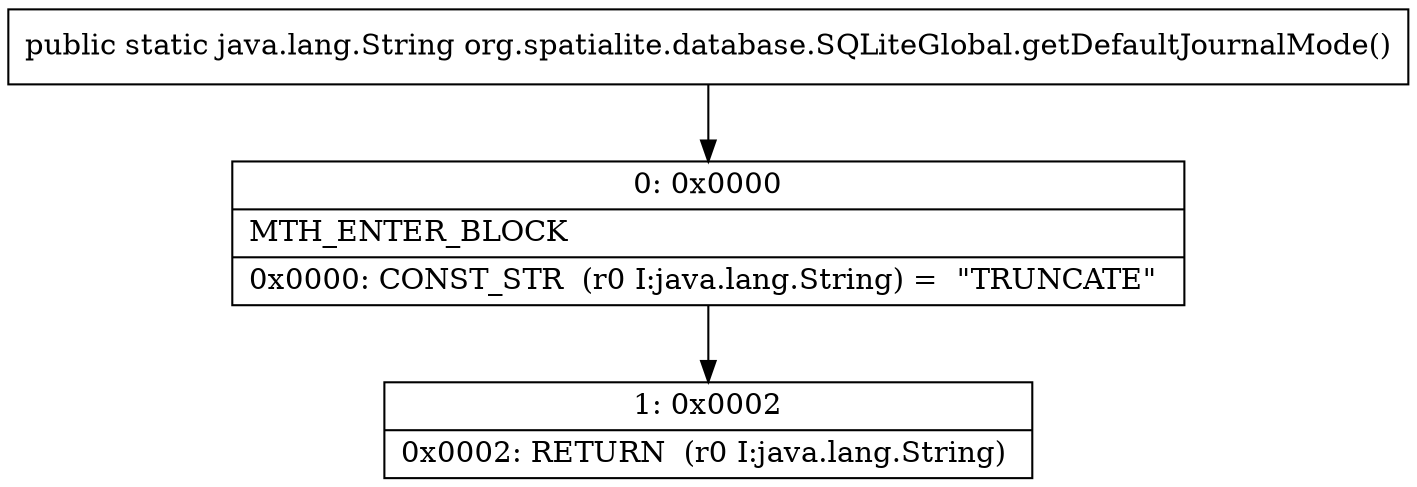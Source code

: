 digraph "CFG fororg.spatialite.database.SQLiteGlobal.getDefaultJournalMode()Ljava\/lang\/String;" {
Node_0 [shape=record,label="{0\:\ 0x0000|MTH_ENTER_BLOCK\l|0x0000: CONST_STR  (r0 I:java.lang.String) =  \"TRUNCATE\" \l}"];
Node_1 [shape=record,label="{1\:\ 0x0002|0x0002: RETURN  (r0 I:java.lang.String) \l}"];
MethodNode[shape=record,label="{public static java.lang.String org.spatialite.database.SQLiteGlobal.getDefaultJournalMode() }"];
MethodNode -> Node_0;
Node_0 -> Node_1;
}

